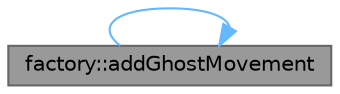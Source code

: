 digraph "factory::addGhostMovement"
{
 // LATEX_PDF_SIZE
  bgcolor="transparent";
  edge [fontname=Helvetica,fontsize=10,labelfontname=Helvetica,labelfontsize=10];
  node [fontname=Helvetica,fontsize=10,shape=box,height=0.2,width=0.4];
  rankdir="LR";
  Node1 [id="Node000001",label="factory::addGhostMovement",height=0.2,width=0.4,color="gray40", fillcolor="grey60", style="filled", fontcolor="black",tooltip="Adds a movement component to a ghost game object."];
  Node1 -> Node1 [id="edge1_Node000001_Node000001",color="steelblue1",style="solid",tooltip=" "];
}

